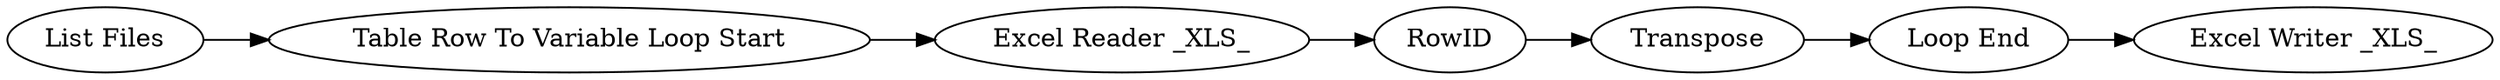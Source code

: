 digraph {
	5 -> 4
	3 -> 5
	1 -> 2
	2 -> 3
	6 -> 7
	4 -> 6
	5 [label=RowID]
	1 [label="List Files"]
	7 [label="Excel Writer _XLS_"]
	4 [label=Transpose]
	6 [label="Loop End"]
	3 [label="Excel Reader _XLS_"]
	2 [label="Table Row To Variable Loop Start"]
	rankdir=LR
}
